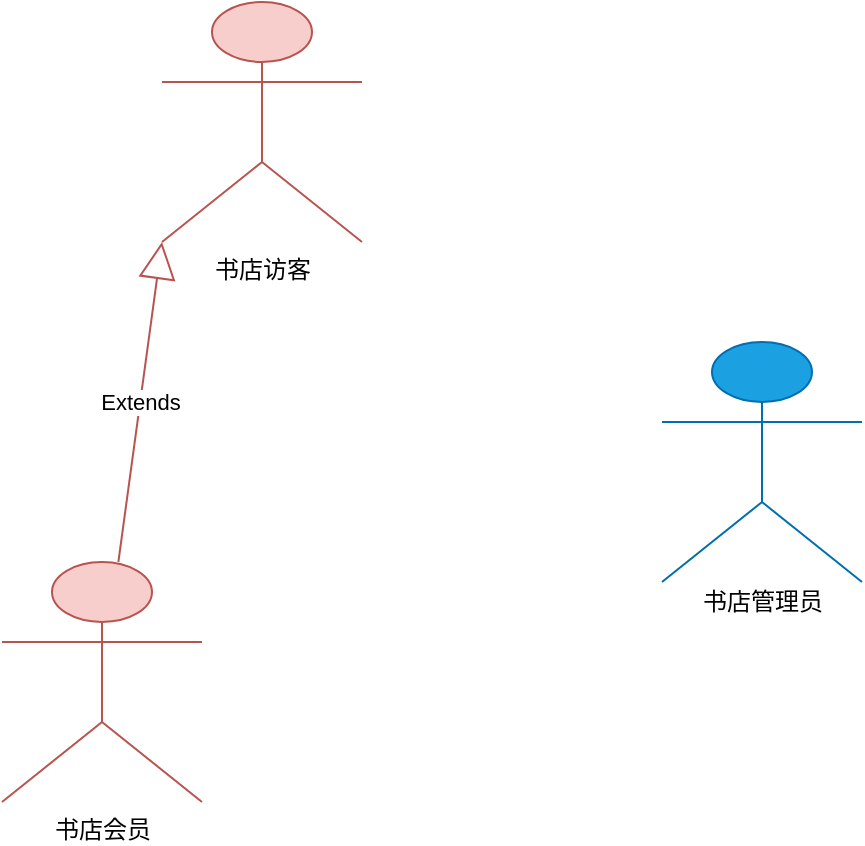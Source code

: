 <mxfile version="13.6.10" type="github">
  <diagram id="4azKM8P37WWzpmBWxqD8" name="第 1 页">
    <mxGraphModel dx="868" dy="516" grid="1" gridSize="10" guides="1" tooltips="1" connect="1" arrows="1" fold="1" page="1" pageScale="1" pageWidth="3300" pageHeight="4681" math="0" shadow="0">
      <root>
        <mxCell id="0" />
        <mxCell id="1" parent="0" />
        <mxCell id="SFyTLNCFnCW1Vel4IRKU-1" value="书店访客" style="shape=umlActor;verticalLabelPosition=bottom;verticalAlign=top;html=1;fillColor=#f8cecc;strokeColor=#b85450;" vertex="1" parent="1">
          <mxGeometry x="240" y="270" width="100" height="120" as="geometry" />
        </mxCell>
        <mxCell id="SFyTLNCFnCW1Vel4IRKU-2" value="" style="shape=umlActor;verticalLabelPosition=bottom;verticalAlign=top;html=1;fillColor=#1ba1e2;strokeColor=#006EAF;fontColor=#ffffff;" vertex="1" parent="1">
          <mxGeometry x="490" y="440" width="100" height="120" as="geometry" />
        </mxCell>
        <mxCell id="SFyTLNCFnCW1Vel4IRKU-4" value="书店会员" style="shape=umlActor;verticalLabelPosition=bottom;verticalAlign=top;html=1;fillColor=#f8cecc;strokeColor=#b85450;" vertex="1" parent="1">
          <mxGeometry x="160" y="550" width="100" height="120" as="geometry" />
        </mxCell>
        <mxCell id="SFyTLNCFnCW1Vel4IRKU-6" value="书店管理员" style="text;html=1;align=center;verticalAlign=middle;resizable=0;points=[];autosize=1;" vertex="1" parent="1">
          <mxGeometry x="500" y="560" width="80" height="20" as="geometry" />
        </mxCell>
        <mxCell id="SFyTLNCFnCW1Vel4IRKU-7" value="Extends" style="endArrow=block;endSize=16;endFill=0;html=1;entryX=0;entryY=1;entryDx=0;entryDy=0;entryPerimeter=0;fillColor=#f8cecc;strokeColor=#b85450;" edge="1" parent="1" source="SFyTLNCFnCW1Vel4IRKU-4" target="SFyTLNCFnCW1Vel4IRKU-1">
          <mxGeometry width="160" relative="1" as="geometry">
            <mxPoint x="210" y="390" as="sourcePoint" />
            <mxPoint x="210" y="390" as="targetPoint" />
          </mxGeometry>
        </mxCell>
      </root>
    </mxGraphModel>
  </diagram>
</mxfile>
